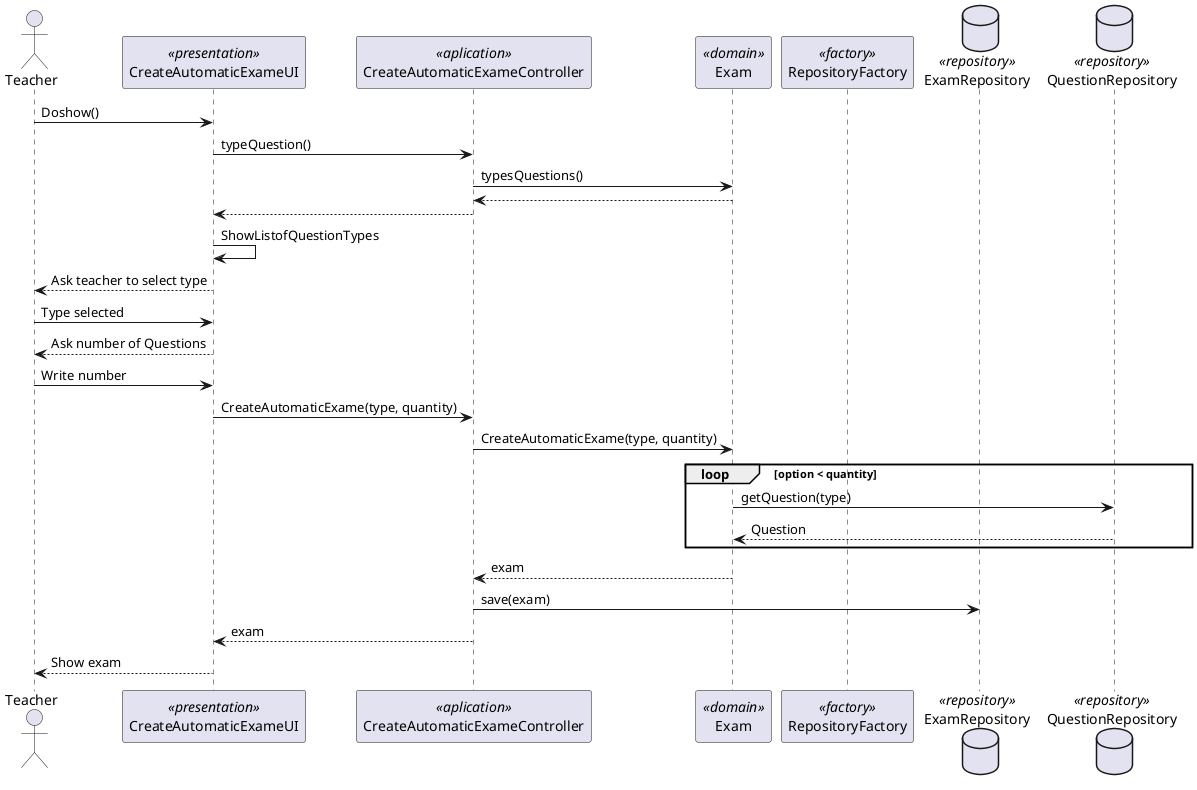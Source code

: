 @startuml
actor Teacher as Actor
participant CreateAutomaticExameUI as UI <<presentation>>
participant CreateAutomaticExameController as Controller <<aplication>>
participant Exam as Domain <<domain>>
participant RepositoryFactory as Factory <<factory>>
database ExamRepository as Repository1 <<repository>>
database QuestionRepository as Repository2 <<repository>>

Actor -> UI:Doshow()
UI -> Controller: typeQuestion()
Controller-> Domain: typesQuestions()
Domain --> Controller
Controller --> UI
UI -> UI:ShowListofQuestionTypes
UI --> Actor:Ask teacher to select type
Actor -> UI:Type selected
UI --> Actor: Ask number of Questions
Actor-> UI: Write number
UI -> Controller: CreateAutomaticExame(type, quantity)
Controller -> Domain: CreateAutomaticExame(type, quantity)
    loop option < quantity
        Domain -> Repository2: getQuestion(type)
        Repository2 --> Domain: Question
    end
Domain --> Controller: exam
Controller -> Repository1: save(exam)
Controller --> UI:exam
UI --> Actor: Show exam
@enduml